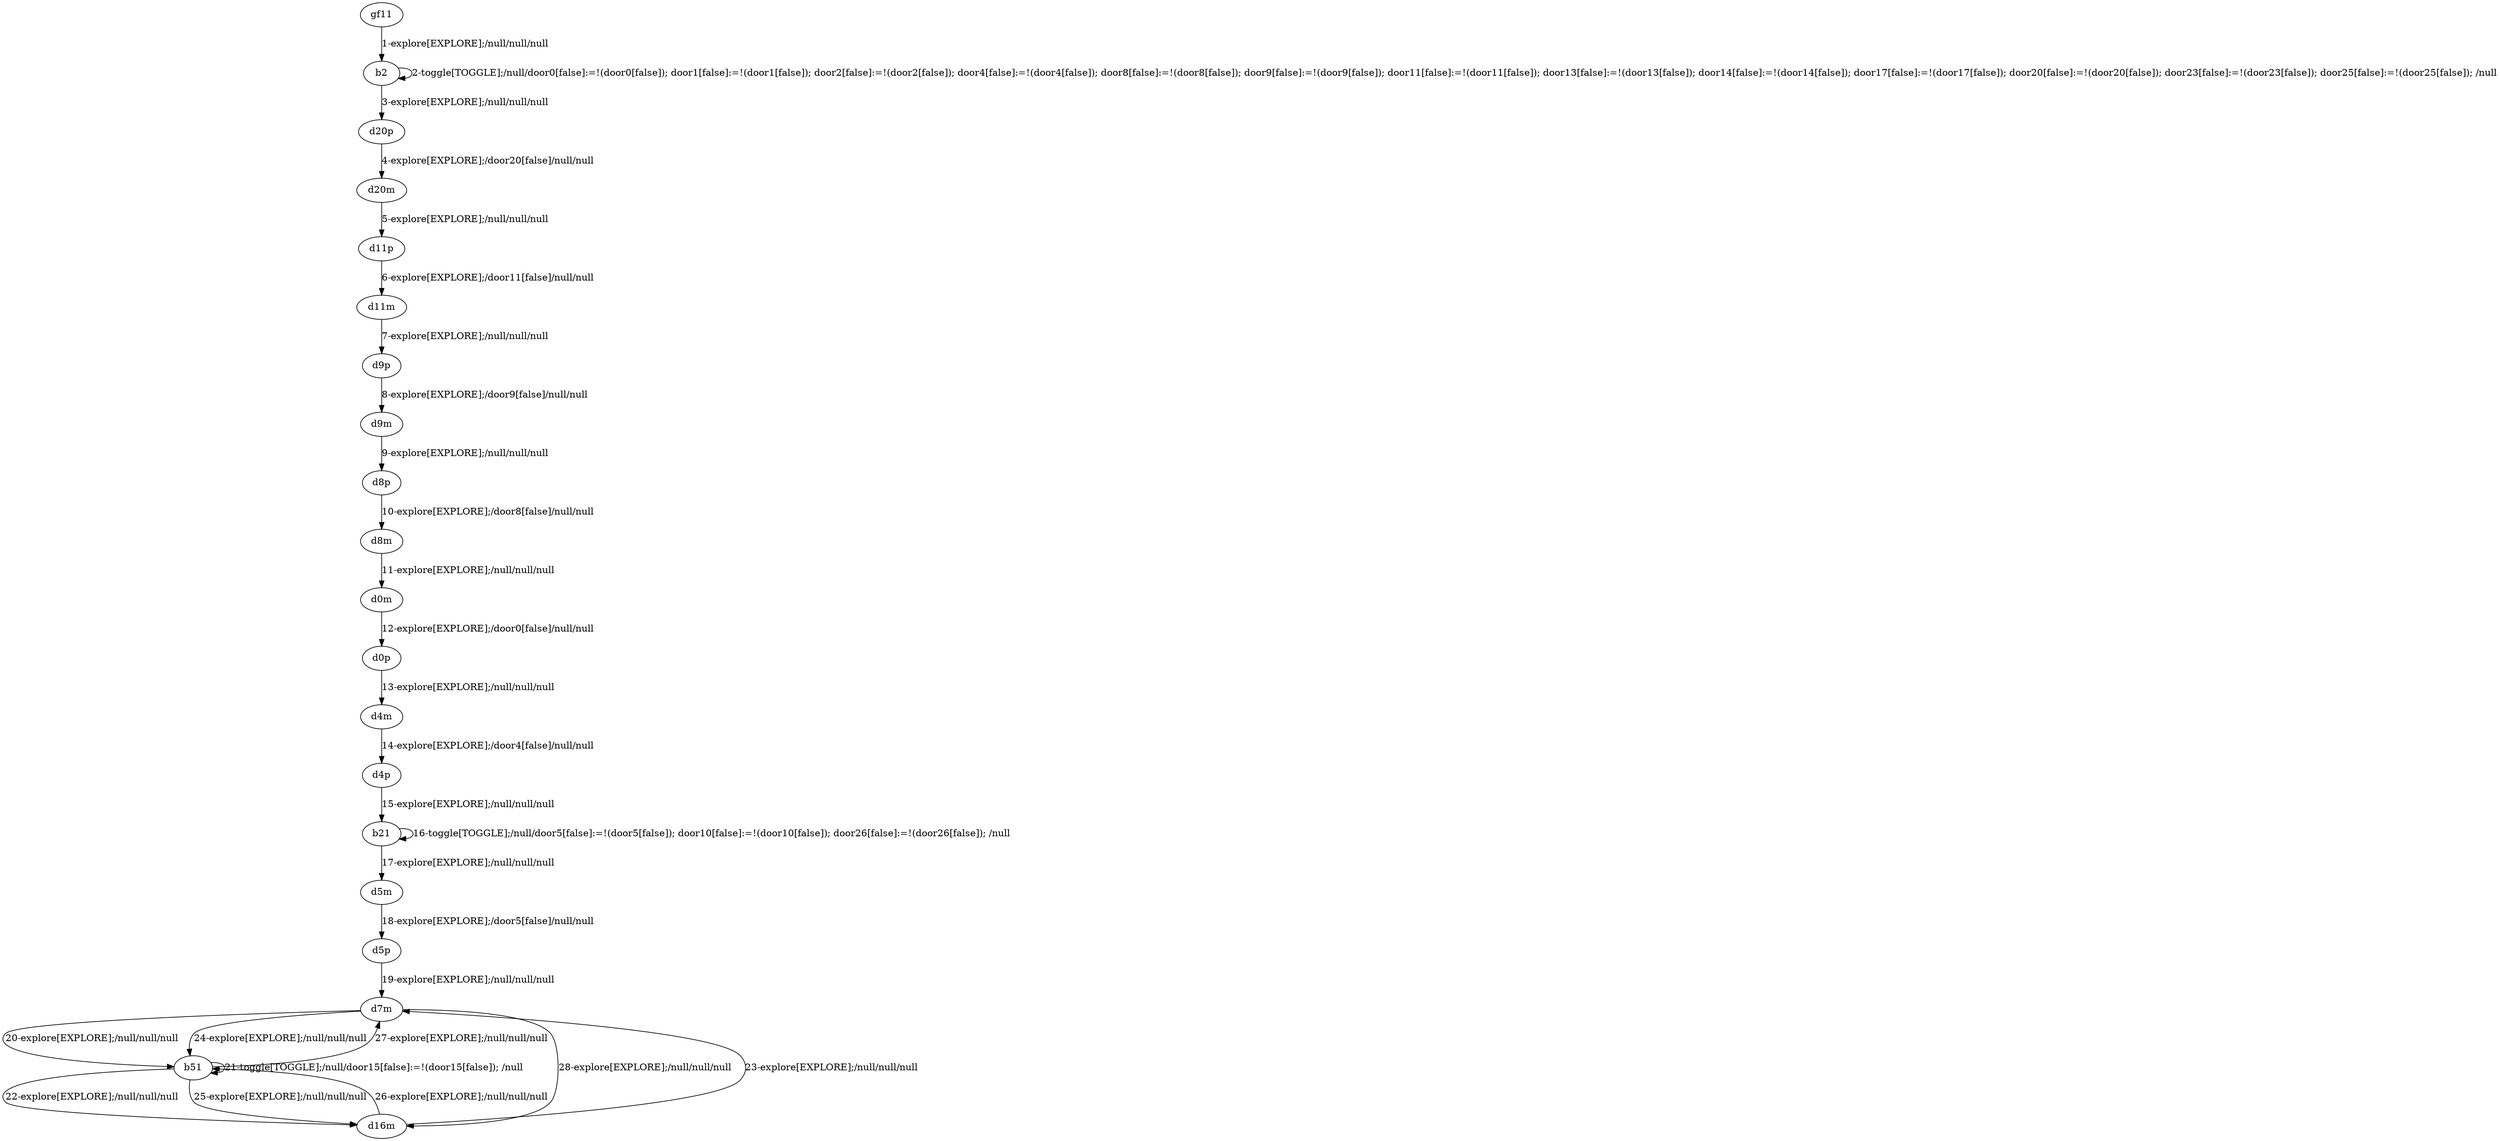 # Total number of goals covered by this test: 1
# d16m --> b51

digraph g {
"gf11" -> "b2" [label = "1-explore[EXPLORE];/null/null/null"];
"b2" -> "b2" [label = "2-toggle[TOGGLE];/null/door0[false]:=!(door0[false]); door1[false]:=!(door1[false]); door2[false]:=!(door2[false]); door4[false]:=!(door4[false]); door8[false]:=!(door8[false]); door9[false]:=!(door9[false]); door11[false]:=!(door11[false]); door13[false]:=!(door13[false]); door14[false]:=!(door14[false]); door17[false]:=!(door17[false]); door20[false]:=!(door20[false]); door23[false]:=!(door23[false]); door25[false]:=!(door25[false]); /null"];
"b2" -> "d20p" [label = "3-explore[EXPLORE];/null/null/null"];
"d20p" -> "d20m" [label = "4-explore[EXPLORE];/door20[false]/null/null"];
"d20m" -> "d11p" [label = "5-explore[EXPLORE];/null/null/null"];
"d11p" -> "d11m" [label = "6-explore[EXPLORE];/door11[false]/null/null"];
"d11m" -> "d9p" [label = "7-explore[EXPLORE];/null/null/null"];
"d9p" -> "d9m" [label = "8-explore[EXPLORE];/door9[false]/null/null"];
"d9m" -> "d8p" [label = "9-explore[EXPLORE];/null/null/null"];
"d8p" -> "d8m" [label = "10-explore[EXPLORE];/door8[false]/null/null"];
"d8m" -> "d0m" [label = "11-explore[EXPLORE];/null/null/null"];
"d0m" -> "d0p" [label = "12-explore[EXPLORE];/door0[false]/null/null"];
"d0p" -> "d4m" [label = "13-explore[EXPLORE];/null/null/null"];
"d4m" -> "d4p" [label = "14-explore[EXPLORE];/door4[false]/null/null"];
"d4p" -> "b21" [label = "15-explore[EXPLORE];/null/null/null"];
"b21" -> "b21" [label = "16-toggle[TOGGLE];/null/door5[false]:=!(door5[false]); door10[false]:=!(door10[false]); door26[false]:=!(door26[false]); /null"];
"b21" -> "d5m" [label = "17-explore[EXPLORE];/null/null/null"];
"d5m" -> "d5p" [label = "18-explore[EXPLORE];/door5[false]/null/null"];
"d5p" -> "d7m" [label = "19-explore[EXPLORE];/null/null/null"];
"d7m" -> "b51" [label = "20-explore[EXPLORE];/null/null/null"];
"b51" -> "b51" [label = "21-toggle[TOGGLE];/null/door15[false]:=!(door15[false]); /null"];
"b51" -> "d16m" [label = "22-explore[EXPLORE];/null/null/null"];
"d16m" -> "d7m" [label = "23-explore[EXPLORE];/null/null/null"];
"d7m" -> "b51" [label = "24-explore[EXPLORE];/null/null/null"];
"b51" -> "d16m" [label = "25-explore[EXPLORE];/null/null/null"];
"d16m" -> "b51" [label = "26-explore[EXPLORE];/null/null/null"];
"b51" -> "d7m" [label = "27-explore[EXPLORE];/null/null/null"];
"d7m" -> "d16m" [label = "28-explore[EXPLORE];/null/null/null"];
}